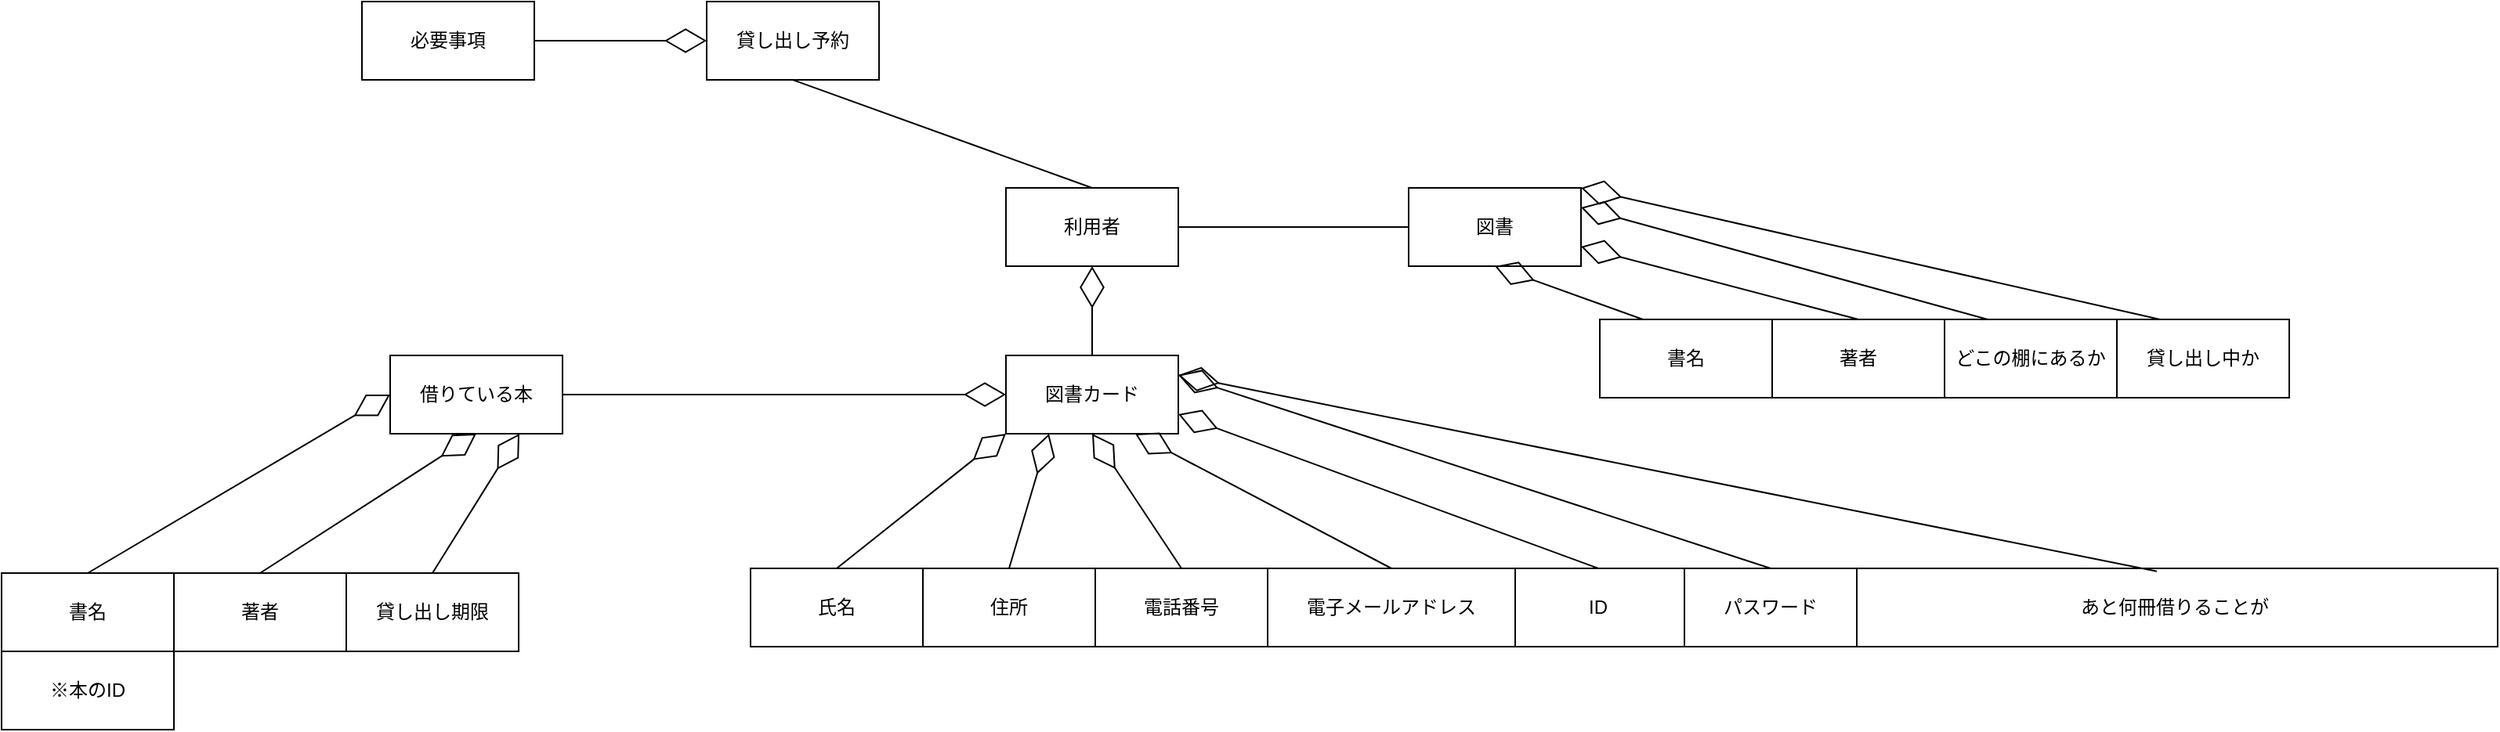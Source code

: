 <mxfile version="28.2.0">
  <diagram name="ページ1" id="ZyIlJGKa62EXHZEtZneP">
    <mxGraphModel dx="2124" dy="1664" grid="0" gridSize="10" guides="1" tooltips="1" connect="1" arrows="1" fold="1" page="0" pageScale="1" pageWidth="827" pageHeight="1169" math="0" shadow="0">
      <root>
        <mxCell id="0" />
        <mxCell id="1" parent="0" />
        <mxCell id="zLy3P4jvhu5-wyjdhr2z-5" value="利用者" style="html=1;whiteSpace=wrap;" vertex="1" parent="1">
          <mxGeometry x="-53" y="82" width="110" height="50" as="geometry" />
        </mxCell>
        <mxCell id="zLy3P4jvhu5-wyjdhr2z-6" value="図書カード" style="html=1;whiteSpace=wrap;" vertex="1" parent="1">
          <mxGeometry x="-53" y="189" width="110" height="50" as="geometry" />
        </mxCell>
        <mxCell id="zLy3P4jvhu5-wyjdhr2z-7" value="氏名" style="html=1;whiteSpace=wrap;" vertex="1" parent="1">
          <mxGeometry x="-216" y="325" width="110" height="50" as="geometry" />
        </mxCell>
        <mxCell id="zLy3P4jvhu5-wyjdhr2z-8" value="図書" style="html=1;whiteSpace=wrap;" vertex="1" parent="1">
          <mxGeometry x="204" y="82" width="110" height="50" as="geometry" />
        </mxCell>
        <mxCell id="zLy3P4jvhu5-wyjdhr2z-9" value="貸し出し予約" style="html=1;whiteSpace=wrap;" vertex="1" parent="1">
          <mxGeometry x="-244" y="-37" width="110" height="50" as="geometry" />
        </mxCell>
        <mxCell id="zLy3P4jvhu5-wyjdhr2z-10" value="借りている本" style="html=1;whiteSpace=wrap;" vertex="1" parent="1">
          <mxGeometry x="-446" y="189" width="110" height="50" as="geometry" />
        </mxCell>
        <mxCell id="zLy3P4jvhu5-wyjdhr2z-11" value="※本のID" style="html=1;whiteSpace=wrap;" vertex="1" parent="1">
          <mxGeometry x="-694" y="378" width="110" height="50" as="geometry" />
        </mxCell>
        <mxCell id="zLy3P4jvhu5-wyjdhr2z-12" value="貸し出し期限" style="html=1;whiteSpace=wrap;" vertex="1" parent="1">
          <mxGeometry x="-474" y="328" width="110" height="50" as="geometry" />
        </mxCell>
        <mxCell id="zLy3P4jvhu5-wyjdhr2z-13" value="著者" style="html=1;whiteSpace=wrap;" vertex="1" parent="1">
          <mxGeometry x="-584" y="328" width="110" height="50" as="geometry" />
        </mxCell>
        <mxCell id="zLy3P4jvhu5-wyjdhr2z-14" value="書名" style="html=1;whiteSpace=wrap;" vertex="1" parent="1">
          <mxGeometry x="-694" y="328" width="110" height="50" as="geometry" />
        </mxCell>
        <mxCell id="zLy3P4jvhu5-wyjdhr2z-16" value="" style="endArrow=diamondThin;endFill=0;endSize=24;html=1;rounded=0;fontSize=12;curved=1;entryX=0;entryY=0.5;entryDx=0;entryDy=0;exitX=0.5;exitY=0;exitDx=0;exitDy=0;" edge="1" parent="1" source="zLy3P4jvhu5-wyjdhr2z-14" target="zLy3P4jvhu5-wyjdhr2z-10">
          <mxGeometry width="160" relative="1" as="geometry">
            <mxPoint x="-636" y="263" as="sourcePoint" />
            <mxPoint x="-434" y="253.5" as="targetPoint" />
          </mxGeometry>
        </mxCell>
        <mxCell id="zLy3P4jvhu5-wyjdhr2z-17" value="" style="endArrow=diamondThin;endFill=0;endSize=24;html=1;rounded=0;fontSize=12;curved=1;exitX=0.5;exitY=0;exitDx=0;exitDy=0;entryX=0.5;entryY=1;entryDx=0;entryDy=0;" edge="1" parent="1" source="zLy3P4jvhu5-wyjdhr2z-13" target="zLy3P4jvhu5-wyjdhr2z-10">
          <mxGeometry width="160" relative="1" as="geometry">
            <mxPoint x="-474" y="323" as="sourcePoint" />
            <mxPoint x="-226" y="234" as="targetPoint" />
          </mxGeometry>
        </mxCell>
        <mxCell id="zLy3P4jvhu5-wyjdhr2z-18" value="" style="endArrow=diamondThin;endFill=0;endSize=24;html=1;rounded=0;fontSize=12;curved=1;exitX=0.5;exitY=0;exitDx=0;exitDy=0;entryX=0.75;entryY=1;entryDx=0;entryDy=0;" edge="1" parent="1" source="zLy3P4jvhu5-wyjdhr2z-12" target="zLy3P4jvhu5-wyjdhr2z-10">
          <mxGeometry width="160" relative="1" as="geometry">
            <mxPoint x="-421" y="331" as="sourcePoint" />
            <mxPoint x="-173" y="242" as="targetPoint" />
          </mxGeometry>
        </mxCell>
        <mxCell id="zLy3P4jvhu5-wyjdhr2z-20" value="あと何冊借りることが" style="html=1;whiteSpace=wrap;" vertex="1" parent="1">
          <mxGeometry x="487" y="325" width="412" height="50" as="geometry" />
        </mxCell>
        <mxCell id="zLy3P4jvhu5-wyjdhr2z-21" value="パスワード" style="html=1;whiteSpace=wrap;" vertex="1" parent="1">
          <mxGeometry x="380" y="325" width="110" height="50" as="geometry" />
        </mxCell>
        <mxCell id="zLy3P4jvhu5-wyjdhr2z-22" value="ID" style="html=1;whiteSpace=wrap;" vertex="1" parent="1">
          <mxGeometry x="270" y="325" width="110" height="50" as="geometry" />
        </mxCell>
        <mxCell id="zLy3P4jvhu5-wyjdhr2z-23" value="電子メールアドレス" style="html=1;whiteSpace=wrap;" vertex="1" parent="1">
          <mxGeometry x="114" y="325" width="158" height="50" as="geometry" />
        </mxCell>
        <mxCell id="zLy3P4jvhu5-wyjdhr2z-24" value="電話番号" style="html=1;whiteSpace=wrap;" vertex="1" parent="1">
          <mxGeometry x="4" y="325" width="110" height="50" as="geometry" />
        </mxCell>
        <mxCell id="zLy3P4jvhu5-wyjdhr2z-25" value="住所" style="html=1;whiteSpace=wrap;" vertex="1" parent="1">
          <mxGeometry x="-106" y="325" width="110" height="50" as="geometry" />
        </mxCell>
        <mxCell id="zLy3P4jvhu5-wyjdhr2z-29" value="" style="endArrow=diamondThin;endFill=0;endSize=24;html=1;rounded=0;fontSize=12;curved=1;exitX=0.5;exitY=0;exitDx=0;exitDy=0;entryX=0;entryY=1;entryDx=0;entryDy=0;" edge="1" parent="1" source="zLy3P4jvhu5-wyjdhr2z-7" target="zLy3P4jvhu5-wyjdhr2z-6">
          <mxGeometry width="160" relative="1" as="geometry">
            <mxPoint x="-153" y="303" as="sourcePoint" />
            <mxPoint x="-97" y="214" as="targetPoint" />
          </mxGeometry>
        </mxCell>
        <mxCell id="zLy3P4jvhu5-wyjdhr2z-30" value="" style="endArrow=diamondThin;endFill=0;endSize=24;html=1;rounded=0;fontSize=12;curved=1;entryX=0.25;entryY=1;entryDx=0;entryDy=0;exitX=0.5;exitY=0;exitDx=0;exitDy=0;" edge="1" parent="1" source="zLy3P4jvhu5-wyjdhr2z-25" target="zLy3P4jvhu5-wyjdhr2z-6">
          <mxGeometry width="160" relative="1" as="geometry">
            <mxPoint x="-26" y="313" as="sourcePoint" />
            <mxPoint x="114" y="144" as="targetPoint" />
          </mxGeometry>
        </mxCell>
        <mxCell id="zLy3P4jvhu5-wyjdhr2z-32" value="" style="endArrow=diamondThin;endFill=0;endSize=24;html=1;rounded=0;fontSize=12;curved=1;exitX=0.5;exitY=0;exitDx=0;exitDy=0;entryX=0.5;entryY=1;entryDx=0;entryDy=0;" edge="1" parent="1" source="zLy3P4jvhu5-wyjdhr2z-24" target="zLy3P4jvhu5-wyjdhr2z-6">
          <mxGeometry width="160" relative="1" as="geometry">
            <mxPoint x="74" y="311" as="sourcePoint" />
            <mxPoint x="130" y="222" as="targetPoint" />
          </mxGeometry>
        </mxCell>
        <mxCell id="zLy3P4jvhu5-wyjdhr2z-34" value="" style="endArrow=diamondThin;endFill=0;endSize=24;html=1;rounded=0;fontSize=12;curved=1;exitX=0.5;exitY=0;exitDx=0;exitDy=0;entryX=0.75;entryY=1;entryDx=0;entryDy=0;" edge="1" parent="1" source="zLy3P4jvhu5-wyjdhr2z-23" target="zLy3P4jvhu5-wyjdhr2z-6">
          <mxGeometry width="160" relative="1" as="geometry">
            <mxPoint x="196" y="306" as="sourcePoint" />
            <mxPoint x="252" y="217" as="targetPoint" />
          </mxGeometry>
        </mxCell>
        <mxCell id="zLy3P4jvhu5-wyjdhr2z-35" value="" style="endArrow=diamondThin;endFill=0;endSize=24;html=1;rounded=0;fontSize=12;curved=1;exitX=0.5;exitY=0;exitDx=0;exitDy=0;entryX=1;entryY=0.75;entryDx=0;entryDy=0;" edge="1" parent="1" source="zLy3P4jvhu5-wyjdhr2z-22" target="zLy3P4jvhu5-wyjdhr2z-6">
          <mxGeometry width="160" relative="1" as="geometry">
            <mxPoint x="337" y="303" as="sourcePoint" />
            <mxPoint x="393" y="57" as="targetPoint" />
          </mxGeometry>
        </mxCell>
        <mxCell id="zLy3P4jvhu5-wyjdhr2z-36" value="" style="endArrow=diamondThin;endFill=0;endSize=24;html=1;rounded=0;fontSize=12;curved=1;exitX=0.5;exitY=0;exitDx=0;exitDy=0;entryX=1;entryY=0.25;entryDx=0;entryDy=0;" edge="1" parent="1" source="zLy3P4jvhu5-wyjdhr2z-21" target="zLy3P4jvhu5-wyjdhr2z-6">
          <mxGeometry width="160" relative="1" as="geometry">
            <mxPoint x="425" y="287" as="sourcePoint" />
            <mxPoint x="572" y="15" as="targetPoint" />
          </mxGeometry>
        </mxCell>
        <mxCell id="zLy3P4jvhu5-wyjdhr2z-37" value="" style="endArrow=diamondThin;endFill=0;endSize=24;html=1;rounded=0;fontSize=12;curved=1;exitX=0.472;exitY=0.037;exitDx=0;exitDy=0;entryX=1;entryY=0.25;entryDx=0;entryDy=0;exitPerimeter=0;" edge="1" parent="1" source="zLy3P4jvhu5-wyjdhr2z-20" target="zLy3P4jvhu5-wyjdhr2z-6">
          <mxGeometry width="160" relative="1" as="geometry">
            <mxPoint x="566" y="639" as="sourcePoint" />
            <mxPoint x="703" y="208" as="targetPoint" />
          </mxGeometry>
        </mxCell>
        <mxCell id="zLy3P4jvhu5-wyjdhr2z-38" value="" style="endArrow=diamondThin;endFill=0;endSize=24;html=1;rounded=0;fontSize=12;curved=1;exitX=0.5;exitY=0;exitDx=0;exitDy=0;entryX=0.5;entryY=1;entryDx=0;entryDy=0;" edge="1" parent="1" source="zLy3P4jvhu5-wyjdhr2z-6" target="zLy3P4jvhu5-wyjdhr2z-5">
          <mxGeometry width="160" relative="1" as="geometry">
            <mxPoint x="100" y="755" as="sourcePoint" />
            <mxPoint x="156" y="666" as="targetPoint" />
          </mxGeometry>
        </mxCell>
        <mxCell id="zLy3P4jvhu5-wyjdhr2z-39" value="どこの棚にあるか" style="html=1;whiteSpace=wrap;" vertex="1" parent="1">
          <mxGeometry x="546" y="166" width="110" height="50" as="geometry" />
        </mxCell>
        <mxCell id="zLy3P4jvhu5-wyjdhr2z-40" value="著者" style="html=1;whiteSpace=wrap;" vertex="1" parent="1">
          <mxGeometry x="436" y="166" width="110" height="50" as="geometry" />
        </mxCell>
        <mxCell id="zLy3P4jvhu5-wyjdhr2z-41" value="書名" style="html=1;whiteSpace=wrap;" vertex="1" parent="1">
          <mxGeometry x="326" y="166" width="110" height="50" as="geometry" />
        </mxCell>
        <mxCell id="zLy3P4jvhu5-wyjdhr2z-42" value="貸し出し中か" style="html=1;whiteSpace=wrap;" vertex="1" parent="1">
          <mxGeometry x="656" y="166" width="110" height="50" as="geometry" />
        </mxCell>
        <mxCell id="zLy3P4jvhu5-wyjdhr2z-43" value="" style="endArrow=diamondThin;endFill=0;endSize=24;html=1;rounded=0;fontSize=12;curved=1;entryX=0.5;entryY=1;entryDx=0;entryDy=0;exitX=0.25;exitY=0;exitDx=0;exitDy=0;" edge="1" parent="1" source="zLy3P4jvhu5-wyjdhr2z-41" target="zLy3P4jvhu5-wyjdhr2z-8">
          <mxGeometry width="160" relative="1" as="geometry">
            <mxPoint x="284" y="700" as="sourcePoint" />
            <mxPoint x="310" y="614" as="targetPoint" />
          </mxGeometry>
        </mxCell>
        <mxCell id="zLy3P4jvhu5-wyjdhr2z-44" value="" style="endArrow=diamondThin;endFill=0;endSize=24;html=1;rounded=0;fontSize=12;curved=1;entryX=1;entryY=0.75;entryDx=0;entryDy=0;exitX=0.5;exitY=0;exitDx=0;exitDy=0;" edge="1" parent="1" source="zLy3P4jvhu5-wyjdhr2z-40" target="zLy3P4jvhu5-wyjdhr2z-8">
          <mxGeometry width="160" relative="1" as="geometry">
            <mxPoint x="384" y="664" as="sourcePoint" />
            <mxPoint x="410" y="578" as="targetPoint" />
          </mxGeometry>
        </mxCell>
        <mxCell id="zLy3P4jvhu5-wyjdhr2z-45" value="" style="endArrow=diamondThin;endFill=0;endSize=24;html=1;rounded=0;fontSize=12;curved=1;entryX=1;entryY=0.25;entryDx=0;entryDy=0;exitX=0.25;exitY=0;exitDx=0;exitDy=0;" edge="1" parent="1" source="zLy3P4jvhu5-wyjdhr2z-39" target="zLy3P4jvhu5-wyjdhr2z-8">
          <mxGeometry width="160" relative="1" as="geometry">
            <mxPoint x="416" y="892" as="sourcePoint" />
            <mxPoint x="442" y="806" as="targetPoint" />
          </mxGeometry>
        </mxCell>
        <mxCell id="zLy3P4jvhu5-wyjdhr2z-46" value="" style="endArrow=diamondThin;endFill=0;endSize=24;html=1;rounded=0;fontSize=12;curved=1;entryX=1;entryY=0;entryDx=0;entryDy=0;exitX=0.25;exitY=0;exitDx=0;exitDy=0;" edge="1" parent="1" source="zLy3P4jvhu5-wyjdhr2z-42" target="zLy3P4jvhu5-wyjdhr2z-8">
          <mxGeometry width="160" relative="1" as="geometry">
            <mxPoint x="552" y="888" as="sourcePoint" />
            <mxPoint x="578" y="802" as="targetPoint" />
          </mxGeometry>
        </mxCell>
        <mxCell id="zLy3P4jvhu5-wyjdhr2z-47" value="必要事項" style="html=1;whiteSpace=wrap;" vertex="1" parent="1">
          <mxGeometry x="-464" y="-37" width="110" height="50" as="geometry" />
        </mxCell>
        <mxCell id="zLy3P4jvhu5-wyjdhr2z-48" value="" style="endArrow=diamondThin;endFill=0;endSize=24;html=1;rounded=0;fontSize=12;curved=1;entryX=0;entryY=0.5;entryDx=0;entryDy=0;exitX=1;exitY=0.5;exitDx=0;exitDy=0;" edge="1" parent="1" source="zLy3P4jvhu5-wyjdhr2z-47" target="zLy3P4jvhu5-wyjdhr2z-9">
          <mxGeometry width="160" relative="1" as="geometry">
            <mxPoint x="-412" y="43" as="sourcePoint" />
            <mxPoint x="-386" y="-58" as="targetPoint" />
          </mxGeometry>
        </mxCell>
        <mxCell id="zLy3P4jvhu5-wyjdhr2z-50" value="" style="endArrow=none;html=1;rounded=0;fontSize=12;startSize=8;endSize=8;curved=1;entryX=0.5;entryY=1;entryDx=0;entryDy=0;exitX=0.5;exitY=0;exitDx=0;exitDy=0;" edge="1" parent="1" source="zLy3P4jvhu5-wyjdhr2z-5" target="zLy3P4jvhu5-wyjdhr2z-9">
          <mxGeometry width="50" height="50" relative="1" as="geometry">
            <mxPoint x="-579" y="250" as="sourcePoint" />
            <mxPoint x="-646" y="264" as="targetPoint" />
          </mxGeometry>
        </mxCell>
        <mxCell id="zLy3P4jvhu5-wyjdhr2z-51" value="" style="endArrow=none;html=1;rounded=0;fontSize=12;startSize=8;endSize=8;curved=1;entryX=1;entryY=0.5;entryDx=0;entryDy=0;exitX=0;exitY=0.5;exitDx=0;exitDy=0;" edge="1" parent="1" source="zLy3P4jvhu5-wyjdhr2z-8" target="zLy3P4jvhu5-wyjdhr2z-5">
          <mxGeometry width="50" height="50" relative="1" as="geometry">
            <mxPoint x="428" y="219" as="sourcePoint" />
            <mxPoint x="237" y="150" as="targetPoint" />
          </mxGeometry>
        </mxCell>
        <mxCell id="zLy3P4jvhu5-wyjdhr2z-52" value="" style="endArrow=diamondThin;endFill=0;endSize=24;html=1;rounded=0;fontSize=12;curved=1;exitX=1;exitY=0.5;exitDx=0;exitDy=0;" edge="1" parent="1" source="zLy3P4jvhu5-wyjdhr2z-10" target="zLy3P4jvhu5-wyjdhr2z-6">
          <mxGeometry width="160" relative="1" as="geometry">
            <mxPoint x="-289" y="328" as="sourcePoint" />
            <mxPoint x="-181" y="242" as="targetPoint" />
          </mxGeometry>
        </mxCell>
      </root>
    </mxGraphModel>
  </diagram>
</mxfile>
